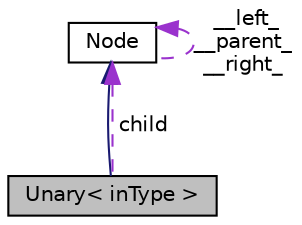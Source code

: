 digraph "Unary&lt; inType &gt;"
{
  edge [fontname="Helvetica",fontsize="10",labelfontname="Helvetica",labelfontsize="10"];
  node [fontname="Helvetica",fontsize="10",shape=record];
  Node2 [label="Unary\< inType \>",height=0.2,width=0.4,color="black", fillcolor="grey75", style="filled", fontcolor="black"];
  Node3 -> Node2 [dir="back",color="midnightblue",fontsize="10",style="solid"];
  Node3 [label="Node",height=0.2,width=0.4,color="black", fillcolor="white", style="filled",URL="$struct_node.html"];
  Node3 -> Node3 [dir="back",color="darkorchid3",fontsize="10",style="dashed",label=" __left_\n__parent_\n__right_" ];
  Node3 -> Node2 [dir="back",color="darkorchid3",fontsize="10",style="dashed",label=" child" ];
}
